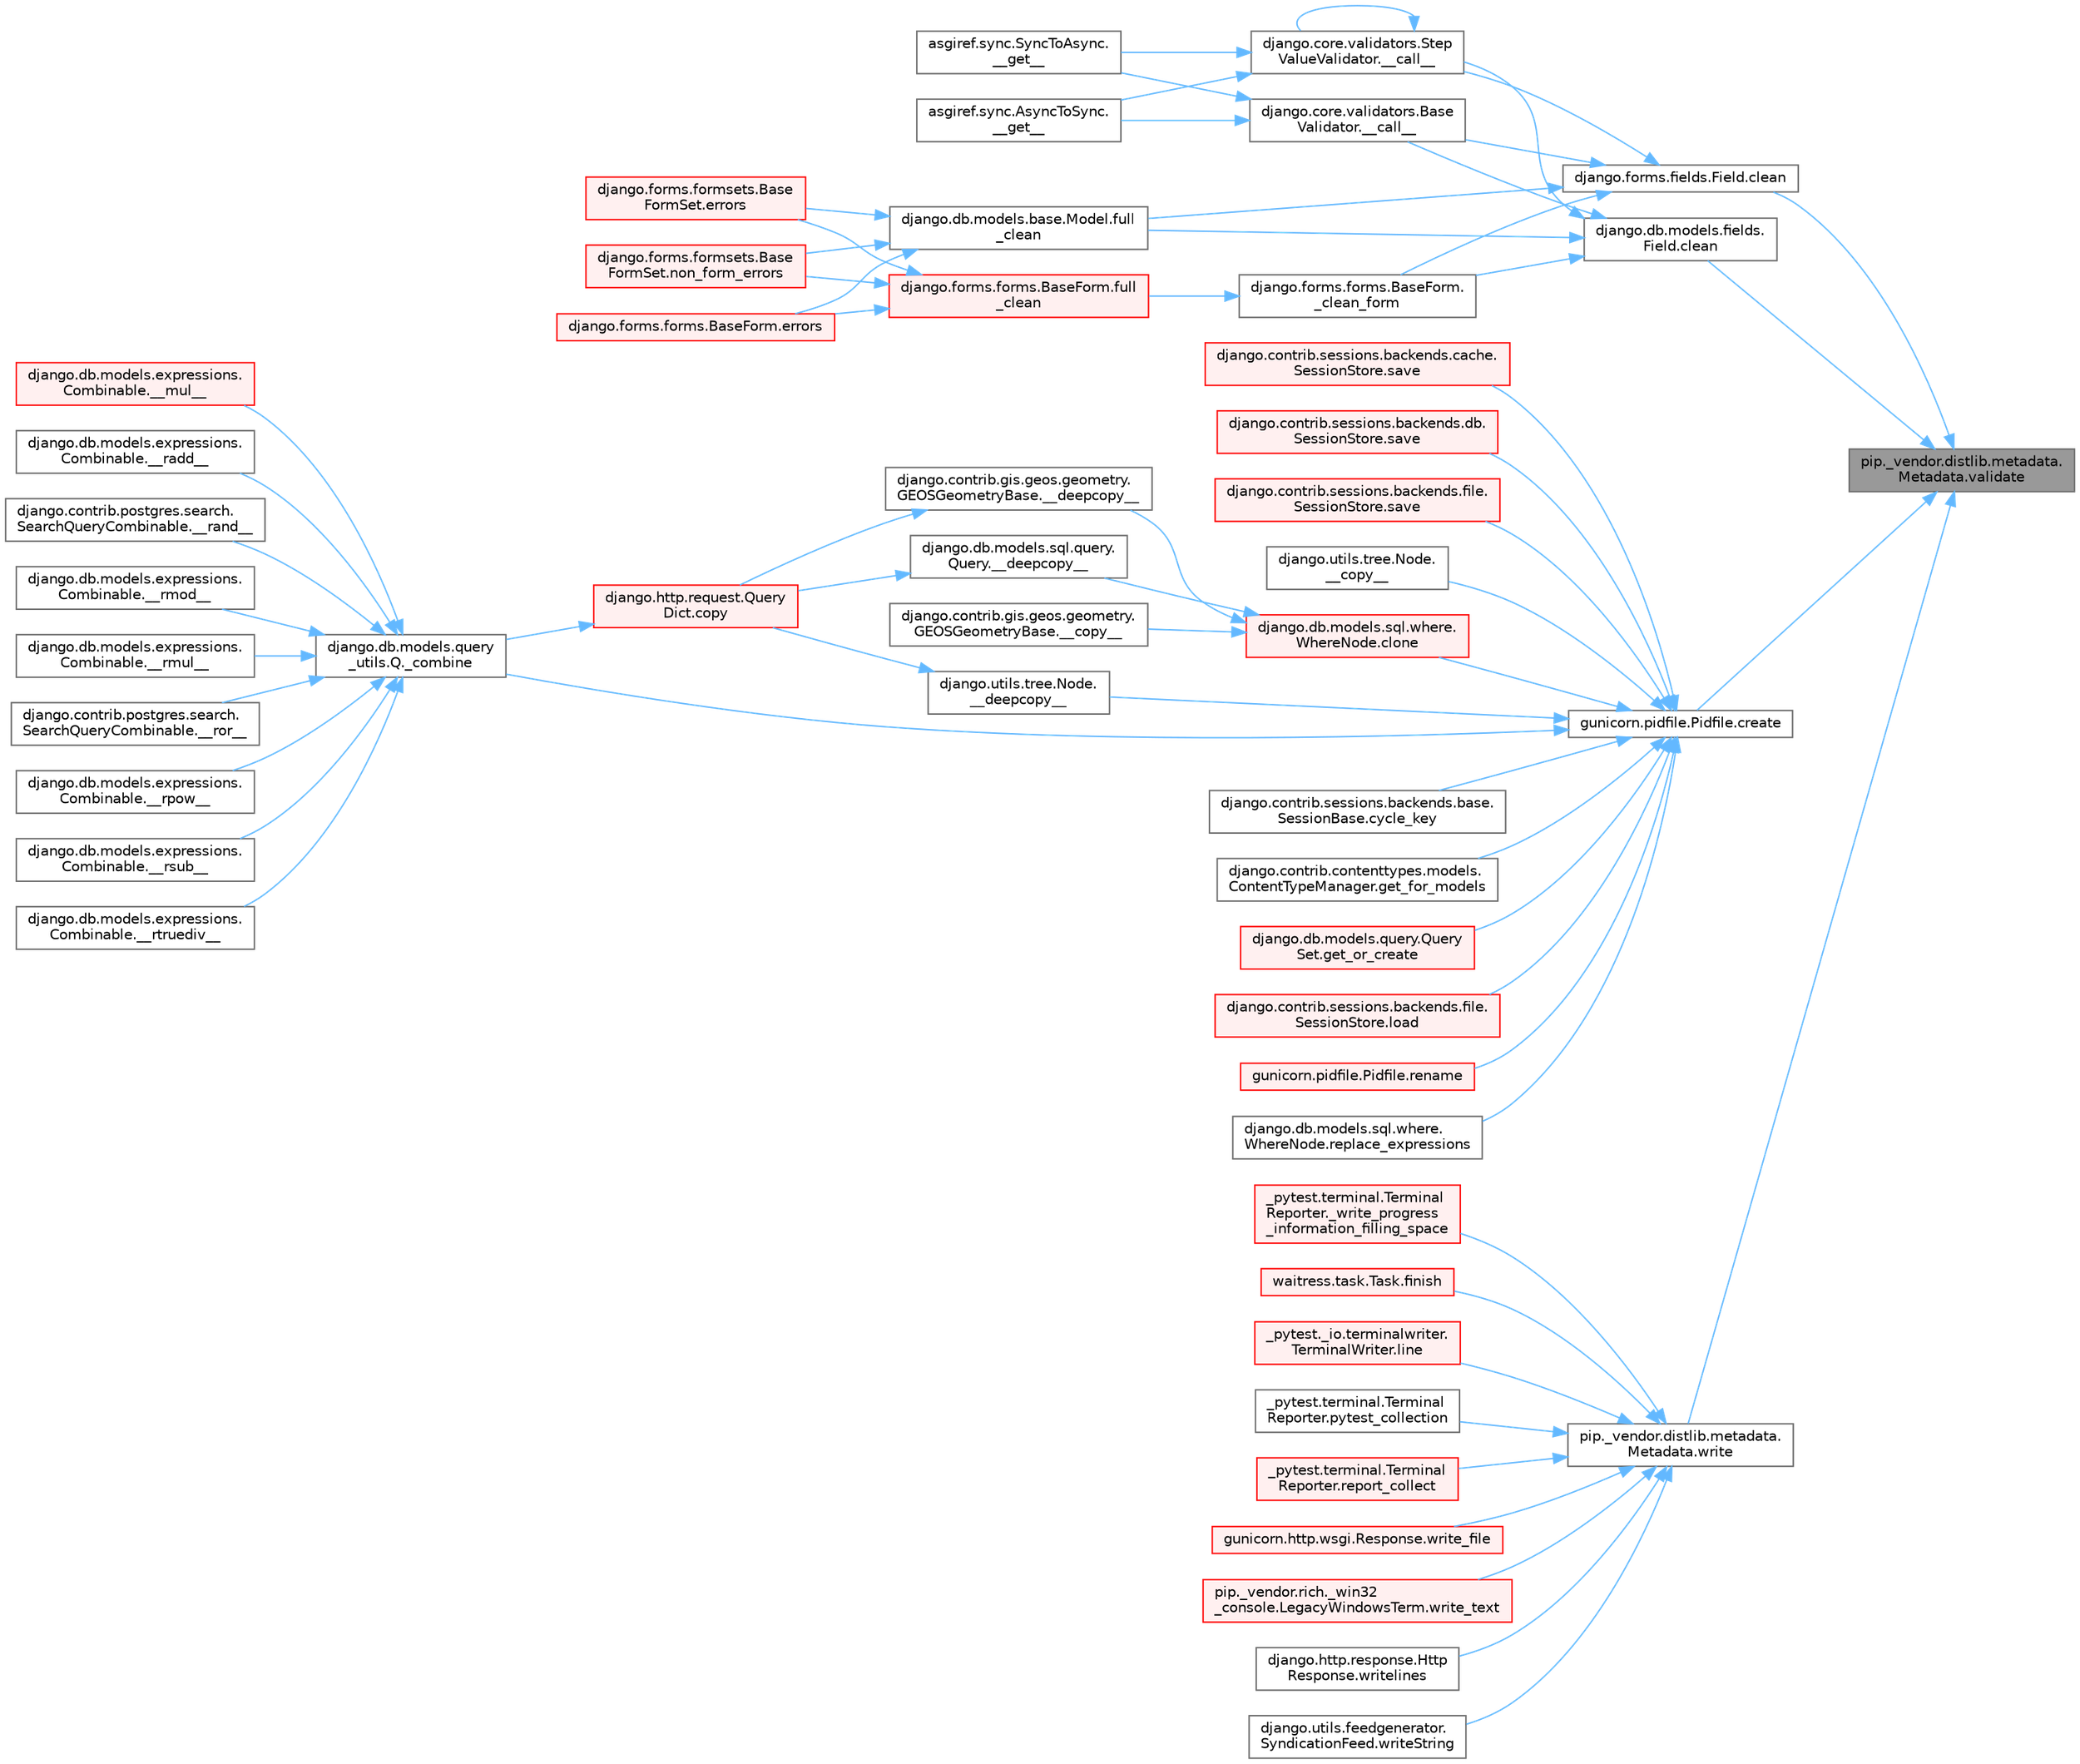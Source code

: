 digraph "pip._vendor.distlib.metadata.Metadata.validate"
{
 // LATEX_PDF_SIZE
  bgcolor="transparent";
  edge [fontname=Helvetica,fontsize=10,labelfontname=Helvetica,labelfontsize=10];
  node [fontname=Helvetica,fontsize=10,shape=box,height=0.2,width=0.4];
  rankdir="RL";
  Node1 [id="Node000001",label="pip._vendor.distlib.metadata.\lMetadata.validate",height=0.2,width=0.4,color="gray40", fillcolor="grey60", style="filled", fontcolor="black",tooltip=" "];
  Node1 -> Node2 [id="edge1_Node000001_Node000002",dir="back",color="steelblue1",style="solid",tooltip=" "];
  Node2 [id="Node000002",label="django.db.models.fields.\lField.clean",height=0.2,width=0.4,color="grey40", fillcolor="white", style="filled",URL="$classdjango_1_1db_1_1models_1_1fields_1_1_field.html#a4882fa20e9148ee8315b937e9cea41bf",tooltip=" "];
  Node2 -> Node3 [id="edge2_Node000002_Node000003",dir="back",color="steelblue1",style="solid",tooltip=" "];
  Node3 [id="Node000003",label="django.core.validators.Base\lValidator.__call__",height=0.2,width=0.4,color="grey40", fillcolor="white", style="filled",URL="$classdjango_1_1core_1_1validators_1_1_base_validator.html#ac718256582df714e061c6b927e045d12",tooltip=" "];
  Node3 -> Node4 [id="edge3_Node000003_Node000004",dir="back",color="steelblue1",style="solid",tooltip=" "];
  Node4 [id="Node000004",label="asgiref.sync.AsyncToSync.\l__get__",height=0.2,width=0.4,color="grey40", fillcolor="white", style="filled",URL="$classasgiref_1_1sync_1_1_async_to_sync.html#a23e9ef7a73da98dad9e3f4e65846969b",tooltip=" "];
  Node3 -> Node5 [id="edge4_Node000003_Node000005",dir="back",color="steelblue1",style="solid",tooltip=" "];
  Node5 [id="Node000005",label="asgiref.sync.SyncToAsync.\l__get__",height=0.2,width=0.4,color="grey40", fillcolor="white", style="filled",URL="$classasgiref_1_1sync_1_1_sync_to_async.html#aebdfbe3f01079a529fd2f39810597381",tooltip=" "];
  Node2 -> Node6 [id="edge5_Node000002_Node000006",dir="back",color="steelblue1",style="solid",tooltip=" "];
  Node6 [id="Node000006",label="django.core.validators.Step\lValueValidator.__call__",height=0.2,width=0.4,color="grey40", fillcolor="white", style="filled",URL="$classdjango_1_1core_1_1validators_1_1_step_value_validator.html#aebdbf74fe74c5b999350df9c1852714c",tooltip=" "];
  Node6 -> Node6 [id="edge6_Node000006_Node000006",dir="back",color="steelblue1",style="solid",tooltip=" "];
  Node6 -> Node4 [id="edge7_Node000006_Node000004",dir="back",color="steelblue1",style="solid",tooltip=" "];
  Node6 -> Node5 [id="edge8_Node000006_Node000005",dir="back",color="steelblue1",style="solid",tooltip=" "];
  Node2 -> Node7 [id="edge9_Node000002_Node000007",dir="back",color="steelblue1",style="solid",tooltip=" "];
  Node7 [id="Node000007",label="django.forms.forms.BaseForm.\l_clean_form",height=0.2,width=0.4,color="grey40", fillcolor="white", style="filled",URL="$classdjango_1_1forms_1_1forms_1_1_base_form.html#ae5eed108001c1a75985b75174fe23f1f",tooltip=" "];
  Node7 -> Node8 [id="edge10_Node000007_Node000008",dir="back",color="steelblue1",style="solid",tooltip=" "];
  Node8 [id="Node000008",label="django.forms.forms.BaseForm.full\l_clean",height=0.2,width=0.4,color="red", fillcolor="#FFF0F0", style="filled",URL="$classdjango_1_1forms_1_1forms_1_1_base_form.html#a396d2448f658dc84a0f0b473ffaae918",tooltip=" "];
  Node8 -> Node10 [id="edge11_Node000008_Node000010",dir="back",color="steelblue1",style="solid",tooltip=" "];
  Node10 [id="Node000010",label="django.forms.forms.BaseForm.errors",height=0.2,width=0.4,color="red", fillcolor="#FFF0F0", style="filled",URL="$classdjango_1_1forms_1_1forms_1_1_base_form.html#aca47cb75eb6c321d1c429b33eca94d49",tooltip=" "];
  Node8 -> Node595 [id="edge12_Node000008_Node000595",dir="back",color="steelblue1",style="solid",tooltip=" "];
  Node595 [id="Node000595",label="django.forms.formsets.Base\lFormSet.errors",height=0.2,width=0.4,color="red", fillcolor="#FFF0F0", style="filled",URL="$classdjango_1_1forms_1_1formsets_1_1_base_form_set.html#a9e249e2240c3ae2775249e3d3da42020",tooltip=" "];
  Node8 -> Node683 [id="edge13_Node000008_Node000683",dir="back",color="steelblue1",style="solid",tooltip=" "];
  Node683 [id="Node000683",label="django.forms.formsets.Base\lFormSet.non_form_errors",height=0.2,width=0.4,color="red", fillcolor="#FFF0F0", style="filled",URL="$classdjango_1_1forms_1_1formsets_1_1_base_form_set.html#a8b499fb5fdd72c59134bf40aeac2de3c",tooltip=" "];
  Node2 -> Node594 [id="edge14_Node000002_Node000594",dir="back",color="steelblue1",style="solid",tooltip=" "];
  Node594 [id="Node000594",label="django.db.models.base.Model.full\l_clean",height=0.2,width=0.4,color="grey40", fillcolor="white", style="filled",URL="$classdjango_1_1db_1_1models_1_1base_1_1_model.html#a2e68bd042bd3e52b086f8838eeaa416f",tooltip=" "];
  Node594 -> Node10 [id="edge15_Node000594_Node000010",dir="back",color="steelblue1",style="solid",tooltip=" "];
  Node594 -> Node595 [id="edge16_Node000594_Node000595",dir="back",color="steelblue1",style="solid",tooltip=" "];
  Node594 -> Node683 [id="edge17_Node000594_Node000683",dir="back",color="steelblue1",style="solid",tooltip=" "];
  Node1 -> Node593 [id="edge18_Node000001_Node000593",dir="back",color="steelblue1",style="solid",tooltip=" "];
  Node593 [id="Node000593",label="django.forms.fields.Field.clean",height=0.2,width=0.4,color="grey40", fillcolor="white", style="filled",URL="$classdjango_1_1forms_1_1fields_1_1_field.html#aee75acad433887bd31c6f298ebd77195",tooltip=" "];
  Node593 -> Node3 [id="edge19_Node000593_Node000003",dir="back",color="steelblue1",style="solid",tooltip=" "];
  Node593 -> Node6 [id="edge20_Node000593_Node000006",dir="back",color="steelblue1",style="solid",tooltip=" "];
  Node593 -> Node7 [id="edge21_Node000593_Node000007",dir="back",color="steelblue1",style="solid",tooltip=" "];
  Node593 -> Node594 [id="edge22_Node000593_Node000594",dir="back",color="steelblue1",style="solid",tooltip=" "];
  Node1 -> Node1167 [id="edge23_Node000001_Node001167",dir="back",color="steelblue1",style="solid",tooltip=" "];
  Node1167 [id="Node001167",label="gunicorn.pidfile.Pidfile.create",height=0.2,width=0.4,color="grey40", fillcolor="white", style="filled",URL="$classgunicorn_1_1pidfile_1_1_pidfile.html#a739ebe5daa90135eb5ab41ed81b0e31d",tooltip=" "];
  Node1167 -> Node291 [id="edge24_Node001167_Node000291",dir="back",color="steelblue1",style="solid",tooltip=" "];
  Node291 [id="Node000291",label="django.utils.tree.Node.\l__copy__",height=0.2,width=0.4,color="grey40", fillcolor="white", style="filled",URL="$classdjango_1_1utils_1_1tree_1_1_node.html#abae878f6b4500b8b241c23d8fac46e63",tooltip=" "];
  Node1167 -> Node292 [id="edge25_Node001167_Node000292",dir="back",color="steelblue1",style="solid",tooltip=" "];
  Node292 [id="Node000292",label="django.utils.tree.Node.\l__deepcopy__",height=0.2,width=0.4,color="grey40", fillcolor="white", style="filled",URL="$classdjango_1_1utils_1_1tree_1_1_node.html#a38840c46ded3963808edbeec90765d6b",tooltip=" "];
  Node292 -> Node293 [id="edge26_Node000292_Node000293",dir="back",color="steelblue1",style="solid",tooltip=" "];
  Node293 [id="Node000293",label="django.http.request.Query\lDict.copy",height=0.2,width=0.4,color="red", fillcolor="#FFF0F0", style="filled",URL="$classdjango_1_1http_1_1request_1_1_query_dict.html#ada9e4956e62868c5587b9ffde7b358b5",tooltip=" "];
  Node293 -> Node139 [id="edge27_Node000293_Node000139",dir="back",color="steelblue1",style="solid",tooltip=" "];
  Node139 [id="Node000139",label="django.db.models.query\l_utils.Q._combine",height=0.2,width=0.4,color="grey40", fillcolor="white", style="filled",URL="$classdjango_1_1db_1_1models_1_1query__utils_1_1_q.html#ade621b98231b73615e1aa3a726560c55",tooltip=" "];
  Node139 -> Node140 [id="edge28_Node000139_Node000140",dir="back",color="steelblue1",style="solid",tooltip=" "];
  Node140 [id="Node000140",label="django.db.models.expressions.\lCombinable.__mul__",height=0.2,width=0.4,color="red", fillcolor="#FFF0F0", style="filled",URL="$classdjango_1_1db_1_1models_1_1expressions_1_1_combinable.html#a18670e03ec4b2fc0eafb0782602b72ec",tooltip=" "];
  Node139 -> Node144 [id="edge29_Node000139_Node000144",dir="back",color="steelblue1",style="solid",tooltip=" "];
  Node144 [id="Node000144",label="django.db.models.expressions.\lCombinable.__radd__",height=0.2,width=0.4,color="grey40", fillcolor="white", style="filled",URL="$classdjango_1_1db_1_1models_1_1expressions_1_1_combinable.html#a4872efab02abfbe2d20977469210ce25",tooltip=" "];
  Node139 -> Node145 [id="edge30_Node000139_Node000145",dir="back",color="steelblue1",style="solid",tooltip=" "];
  Node145 [id="Node000145",label="django.contrib.postgres.search.\lSearchQueryCombinable.__rand__",height=0.2,width=0.4,color="grey40", fillcolor="white", style="filled",URL="$classdjango_1_1contrib_1_1postgres_1_1search_1_1_search_query_combinable.html#a3d51899b7ac9564232b005aa65bec114",tooltip=" "];
  Node139 -> Node146 [id="edge31_Node000139_Node000146",dir="back",color="steelblue1",style="solid",tooltip=" "];
  Node146 [id="Node000146",label="django.db.models.expressions.\lCombinable.__rmod__",height=0.2,width=0.4,color="grey40", fillcolor="white", style="filled",URL="$classdjango_1_1db_1_1models_1_1expressions_1_1_combinable.html#ad32e5e96bab77dd57e3337a156c5de39",tooltip=" "];
  Node139 -> Node147 [id="edge32_Node000139_Node000147",dir="back",color="steelblue1",style="solid",tooltip=" "];
  Node147 [id="Node000147",label="django.db.models.expressions.\lCombinable.__rmul__",height=0.2,width=0.4,color="grey40", fillcolor="white", style="filled",URL="$classdjango_1_1db_1_1models_1_1expressions_1_1_combinable.html#adfde700eec6b9ea280e9fec3e202acab",tooltip=" "];
  Node139 -> Node148 [id="edge33_Node000139_Node000148",dir="back",color="steelblue1",style="solid",tooltip=" "];
  Node148 [id="Node000148",label="django.contrib.postgres.search.\lSearchQueryCombinable.__ror__",height=0.2,width=0.4,color="grey40", fillcolor="white", style="filled",URL="$classdjango_1_1contrib_1_1postgres_1_1search_1_1_search_query_combinable.html#ac5984f052629ae58cd73a90c852fe22c",tooltip=" "];
  Node139 -> Node149 [id="edge34_Node000139_Node000149",dir="back",color="steelblue1",style="solid",tooltip=" "];
  Node149 [id="Node000149",label="django.db.models.expressions.\lCombinable.__rpow__",height=0.2,width=0.4,color="grey40", fillcolor="white", style="filled",URL="$classdjango_1_1db_1_1models_1_1expressions_1_1_combinable.html#a1847c8db3c40340a723f6bf51ebadf89",tooltip=" "];
  Node139 -> Node150 [id="edge35_Node000139_Node000150",dir="back",color="steelblue1",style="solid",tooltip=" "];
  Node150 [id="Node000150",label="django.db.models.expressions.\lCombinable.__rsub__",height=0.2,width=0.4,color="grey40", fillcolor="white", style="filled",URL="$classdjango_1_1db_1_1models_1_1expressions_1_1_combinable.html#af906f43306d94cf530387eecce802a81",tooltip=" "];
  Node139 -> Node151 [id="edge36_Node000139_Node000151",dir="back",color="steelblue1",style="solid",tooltip=" "];
  Node151 [id="Node000151",label="django.db.models.expressions.\lCombinable.__rtruediv__",height=0.2,width=0.4,color="grey40", fillcolor="white", style="filled",URL="$classdjango_1_1db_1_1models_1_1expressions_1_1_combinable.html#aff897a2f7f103240839b7da073e9fe1a",tooltip=" "];
  Node1167 -> Node139 [id="edge37_Node001167_Node000139",dir="back",color="steelblue1",style="solid",tooltip=" "];
  Node1167 -> Node513 [id="edge38_Node001167_Node000513",dir="back",color="steelblue1",style="solid",tooltip=" "];
  Node513 [id="Node000513",label="django.db.models.sql.where.\lWhereNode.clone",height=0.2,width=0.4,color="red", fillcolor="#FFF0F0", style="filled",URL="$classdjango_1_1db_1_1models_1_1sql_1_1where_1_1_where_node.html#a0faff63950b774ce4ad391ea1f6b6d2c",tooltip=" "];
  Node513 -> Node480 [id="edge39_Node000513_Node000480",dir="back",color="steelblue1",style="solid",tooltip=" "];
  Node480 [id="Node000480",label="django.contrib.gis.geos.geometry.\lGEOSGeometryBase.__copy__",height=0.2,width=0.4,color="grey40", fillcolor="white", style="filled",URL="$classdjango_1_1contrib_1_1gis_1_1geos_1_1geometry_1_1_g_e_o_s_geometry_base.html#ae0f85dbfd6e6e2dab4aa9dd295340b87",tooltip=" "];
  Node513 -> Node481 [id="edge40_Node000513_Node000481",dir="back",color="steelblue1",style="solid",tooltip=" "];
  Node481 [id="Node000481",label="django.contrib.gis.geos.geometry.\lGEOSGeometryBase.__deepcopy__",height=0.2,width=0.4,color="grey40", fillcolor="white", style="filled",URL="$classdjango_1_1contrib_1_1gis_1_1geos_1_1geometry_1_1_g_e_o_s_geometry_base.html#ac6f16be987e8c98b9ecb52ccb388c18c",tooltip=" "];
  Node481 -> Node293 [id="edge41_Node000481_Node000293",dir="back",color="steelblue1",style="solid",tooltip=" "];
  Node513 -> Node482 [id="edge42_Node000513_Node000482",dir="back",color="steelblue1",style="solid",tooltip=" "];
  Node482 [id="Node000482",label="django.db.models.sql.query.\lQuery.__deepcopy__",height=0.2,width=0.4,color="grey40", fillcolor="white", style="filled",URL="$classdjango_1_1db_1_1models_1_1sql_1_1query_1_1_query.html#a03b0d1ca81a588c179694300577a5dde",tooltip=" "];
  Node482 -> Node293 [id="edge43_Node000482_Node000293",dir="back",color="steelblue1",style="solid",tooltip=" "];
  Node1167 -> Node68 [id="edge44_Node001167_Node000068",dir="back",color="steelblue1",style="solid",tooltip=" "];
  Node68 [id="Node000068",label="django.contrib.sessions.backends.base.\lSessionBase.cycle_key",height=0.2,width=0.4,color="grey40", fillcolor="white", style="filled",URL="$classdjango_1_1contrib_1_1sessions_1_1backends_1_1base_1_1_session_base.html#a6955e9bebe4e5b7d463bccfcf9181016",tooltip=" "];
  Node1167 -> Node669 [id="edge45_Node001167_Node000669",dir="back",color="steelblue1",style="solid",tooltip=" "];
  Node669 [id="Node000669",label="django.contrib.contenttypes.models.\lContentTypeManager.get_for_models",height=0.2,width=0.4,color="grey40", fillcolor="white", style="filled",URL="$classdjango_1_1contrib_1_1contenttypes_1_1models_1_1_content_type_manager.html#a541a2e215680799739b6f8c1b19ddda4",tooltip=" "];
  Node1167 -> Node670 [id="edge46_Node001167_Node000670",dir="back",color="steelblue1",style="solid",tooltip=" "];
  Node670 [id="Node000670",label="django.db.models.query.Query\lSet.get_or_create",height=0.2,width=0.4,color="red", fillcolor="#FFF0F0", style="filled",URL="$classdjango_1_1db_1_1models_1_1query_1_1_query_set.html#a0f727927ec4d1b9f3087b831cc911c59",tooltip=" "];
  Node1167 -> Node496 [id="edge47_Node001167_Node000496",dir="back",color="steelblue1",style="solid",tooltip=" "];
  Node496 [id="Node000496",label="django.contrib.sessions.backends.file.\lSessionStore.load",height=0.2,width=0.4,color="red", fillcolor="#FFF0F0", style="filled",URL="$classdjango_1_1contrib_1_1sessions_1_1backends_1_1file_1_1_session_store.html#a408fa63512306fbaa7bbb62742f0295f",tooltip=" "];
  Node1167 -> Node672 [id="edge48_Node001167_Node000672",dir="back",color="steelblue1",style="solid",tooltip=" "];
  Node672 [id="Node000672",label="gunicorn.pidfile.Pidfile.rename",height=0.2,width=0.4,color="red", fillcolor="#FFF0F0", style="filled",URL="$classgunicorn_1_1pidfile_1_1_pidfile.html#af03623bf56b92f594700ba5e5f25bc76",tooltip=" "];
  Node1167 -> Node673 [id="edge49_Node001167_Node000673",dir="back",color="steelblue1",style="solid",tooltip=" "];
  Node673 [id="Node000673",label="django.db.models.sql.where.\lWhereNode.replace_expressions",height=0.2,width=0.4,color="grey40", fillcolor="white", style="filled",URL="$classdjango_1_1db_1_1models_1_1sql_1_1where_1_1_where_node.html#a1cc3580a7f4a51605b52ae4a9653b3ac",tooltip=" "];
  Node1167 -> Node674 [id="edge50_Node001167_Node000674",dir="back",color="steelblue1",style="solid",tooltip=" "];
  Node674 [id="Node000674",label="django.contrib.sessions.backends.cache.\lSessionStore.save",height=0.2,width=0.4,color="red", fillcolor="#FFF0F0", style="filled",URL="$classdjango_1_1contrib_1_1sessions_1_1backends_1_1cache_1_1_session_store.html#a67e81d959c24e3a84b1e755a9a861c53",tooltip=" "];
  Node1167 -> Node285 [id="edge51_Node001167_Node000285",dir="back",color="steelblue1",style="solid",tooltip=" "];
  Node285 [id="Node000285",label="django.contrib.sessions.backends.db.\lSessionStore.save",height=0.2,width=0.4,color="red", fillcolor="#FFF0F0", style="filled",URL="$classdjango_1_1contrib_1_1sessions_1_1backends_1_1db_1_1_session_store.html#a68a6b4f159bd3dc969ec80b34c1622af",tooltip=" "];
  Node1167 -> Node677 [id="edge52_Node001167_Node000677",dir="back",color="steelblue1",style="solid",tooltip=" "];
  Node677 [id="Node000677",label="django.contrib.sessions.backends.file.\lSessionStore.save",height=0.2,width=0.4,color="red", fillcolor="#FFF0F0", style="filled",URL="$classdjango_1_1contrib_1_1sessions_1_1backends_1_1file_1_1_session_store.html#af170f9c112376eb1627509287bf9620f",tooltip=" "];
  Node1 -> Node615 [id="edge53_Node000001_Node000615",dir="back",color="steelblue1",style="solid",tooltip=" "];
  Node615 [id="Node000615",label="pip._vendor.distlib.metadata.\lMetadata.write",height=0.2,width=0.4,color="grey40", fillcolor="white", style="filled",URL="$classpip_1_1__vendor_1_1distlib_1_1metadata_1_1_metadata.html#a1a2c54572ca133a21190923864249820",tooltip=" "];
  Node615 -> Node181 [id="edge54_Node000615_Node000181",dir="back",color="steelblue1",style="solid",tooltip=" "];
  Node181 [id="Node000181",label="_pytest.terminal.Terminal\lReporter._write_progress\l_information_filling_space",height=0.2,width=0.4,color="red", fillcolor="#FFF0F0", style="filled",URL="$class__pytest_1_1terminal_1_1_terminal_reporter.html#a915f19bb955611b65c211c611c4568b1",tooltip=" "];
  Node615 -> Node184 [id="edge55_Node000615_Node000184",dir="back",color="steelblue1",style="solid",tooltip=" "];
  Node184 [id="Node000184",label="waitress.task.Task.finish",height=0.2,width=0.4,color="red", fillcolor="#FFF0F0", style="filled",URL="$classwaitress_1_1task_1_1_task.html#a1e94739ac27e14a159d0e17c6d3e54b2",tooltip=" "];
  Node615 -> Node253 [id="edge56_Node000615_Node000253",dir="back",color="steelblue1",style="solid",tooltip=" "];
  Node253 [id="Node000253",label="_pytest._io.terminalwriter.\lTerminalWriter.line",height=0.2,width=0.4,color="red", fillcolor="#FFF0F0", style="filled",URL="$class__pytest_1_1__io_1_1terminalwriter_1_1_terminal_writer.html#a70c206b6c71b946771673c95d93d5d5a",tooltip=" "];
  Node615 -> Node616 [id="edge57_Node000615_Node000616",dir="back",color="steelblue1",style="solid",tooltip=" "];
  Node616 [id="Node000616",label="_pytest.terminal.Terminal\lReporter.pytest_collection",height=0.2,width=0.4,color="grey40", fillcolor="white", style="filled",URL="$class__pytest_1_1terminal_1_1_terminal_reporter.html#a1c7fd0ed91d4a12bb30c452d893e467f",tooltip=" "];
  Node615 -> Node617 [id="edge58_Node000615_Node000617",dir="back",color="steelblue1",style="solid",tooltip=" "];
  Node617 [id="Node000617",label="_pytest.terminal.Terminal\lReporter.report_collect",height=0.2,width=0.4,color="red", fillcolor="#FFF0F0", style="filled",URL="$class__pytest_1_1terminal_1_1_terminal_reporter.html#a8aaee1238de041e936a2d65c80d5458b",tooltip=" "];
  Node615 -> Node620 [id="edge59_Node000615_Node000620",dir="back",color="steelblue1",style="solid",tooltip=" "];
  Node620 [id="Node000620",label="gunicorn.http.wsgi.Response.write_file",height=0.2,width=0.4,color="red", fillcolor="#FFF0F0", style="filled",URL="$classgunicorn_1_1http_1_1wsgi_1_1_response.html#a469fe7554d4ffcd4dd1497f24d216329",tooltip=" "];
  Node615 -> Node622 [id="edge60_Node000615_Node000622",dir="back",color="steelblue1",style="solid",tooltip=" "];
  Node622 [id="Node000622",label="pip._vendor.rich._win32\l_console.LegacyWindowsTerm.write_text",height=0.2,width=0.4,color="red", fillcolor="#FFF0F0", style="filled",URL="$classpip_1_1__vendor_1_1rich_1_1__win32__console_1_1_legacy_windows_term.html#a285165149598e15cac2caf4d03385612",tooltip=" "];
  Node615 -> Node624 [id="edge61_Node000615_Node000624",dir="back",color="steelblue1",style="solid",tooltip=" "];
  Node624 [id="Node000624",label="django.http.response.Http\lResponse.writelines",height=0.2,width=0.4,color="grey40", fillcolor="white", style="filled",URL="$classdjango_1_1http_1_1response_1_1_http_response.html#aceaa0c2997dfd21c34c44056e7292914",tooltip=" "];
  Node615 -> Node625 [id="edge62_Node000615_Node000625",dir="back",color="steelblue1",style="solid",tooltip=" "];
  Node625 [id="Node000625",label="django.utils.feedgenerator.\lSyndicationFeed.writeString",height=0.2,width=0.4,color="grey40", fillcolor="white", style="filled",URL="$classdjango_1_1utils_1_1feedgenerator_1_1_syndication_feed.html#a78aa2a245467085cb79cdca0dc35f677",tooltip=" "];
}
